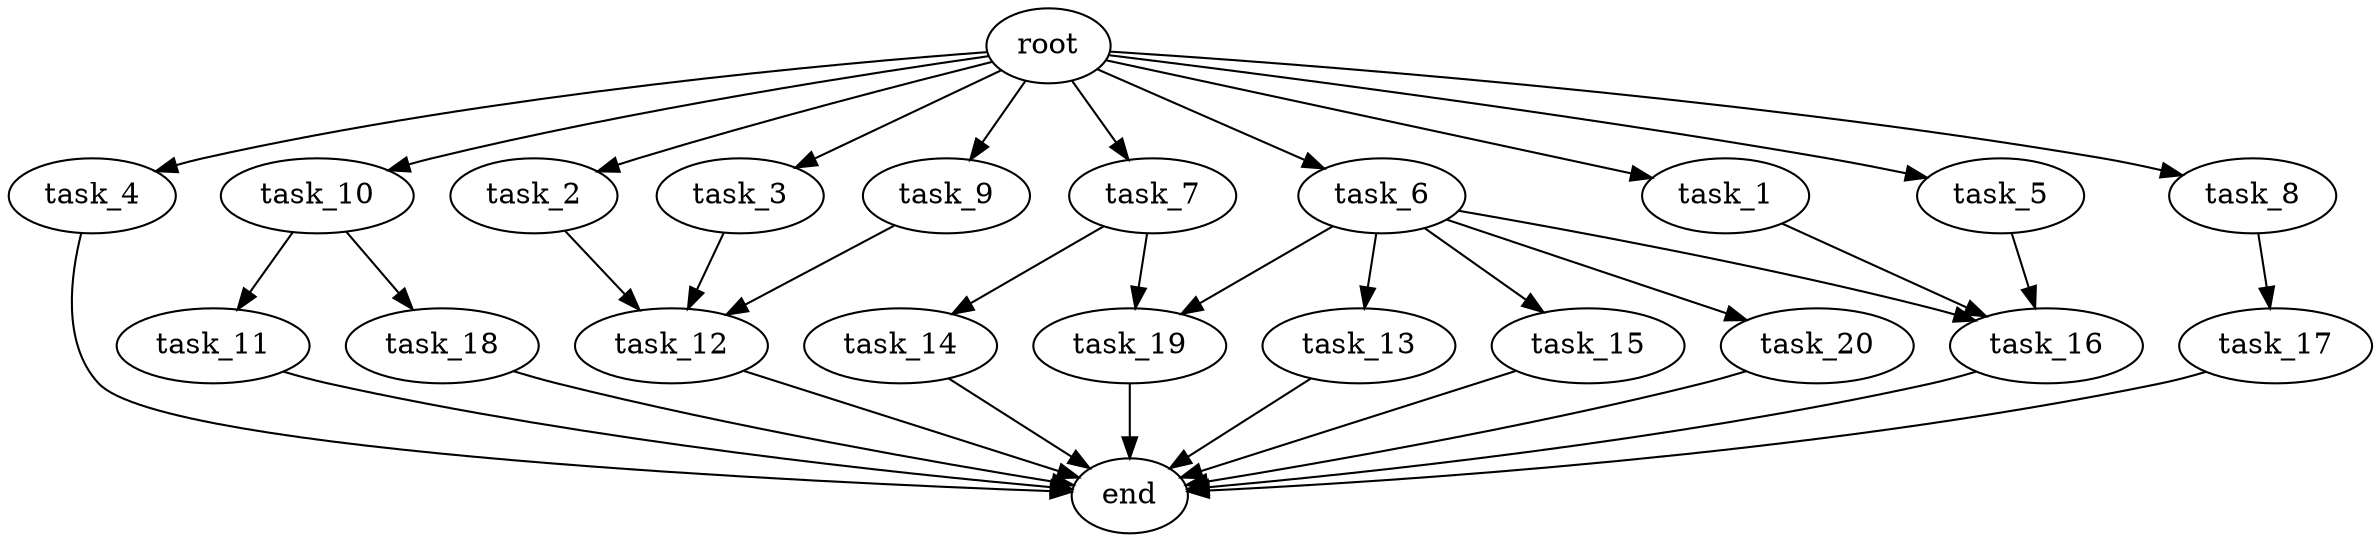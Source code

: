 digraph G {
  root [size="0.000000e+00"];
  task_1 [size="2.451103e+09"];
  task_2 [size="4.548953e+10"];
  task_3 [size="7.718578e+10"];
  task_4 [size="8.742116e+10"];
  task_5 [size="4.054198e+10"];
  task_6 [size="7.898797e+10"];
  task_7 [size="3.704834e+10"];
  task_8 [size="4.643494e+10"];
  task_9 [size="6.334390e+10"];
  task_10 [size="8.603966e+10"];
  task_11 [size="7.079152e+09"];
  task_12 [size="8.934451e+10"];
  task_13 [size="3.329728e+10"];
  task_14 [size="3.281090e+09"];
  task_15 [size="4.259597e+10"];
  task_16 [size="2.698624e+10"];
  task_17 [size="9.461009e+10"];
  task_18 [size="5.424809e+10"];
  task_19 [size="7.944993e+10"];
  task_20 [size="7.877131e+10"];
  end [size="0.000000e+00"];

  root -> task_1 [size="1.000000e-12"];
  root -> task_2 [size="1.000000e-12"];
  root -> task_3 [size="1.000000e-12"];
  root -> task_4 [size="1.000000e-12"];
  root -> task_5 [size="1.000000e-12"];
  root -> task_6 [size="1.000000e-12"];
  root -> task_7 [size="1.000000e-12"];
  root -> task_8 [size="1.000000e-12"];
  root -> task_9 [size="1.000000e-12"];
  root -> task_10 [size="1.000000e-12"];
  task_1 -> task_16 [size="8.995413e+07"];
  task_2 -> task_12 [size="2.978150e+08"];
  task_3 -> task_12 [size="2.978150e+08"];
  task_4 -> end [size="1.000000e-12"];
  task_5 -> task_16 [size="8.995413e+07"];
  task_6 -> task_13 [size="3.329728e+08"];
  task_6 -> task_15 [size="4.259597e+08"];
  task_6 -> task_16 [size="8.995413e+07"];
  task_6 -> task_19 [size="3.972497e+08"];
  task_6 -> task_20 [size="7.877131e+08"];
  task_7 -> task_14 [size="3.281090e+07"];
  task_7 -> task_19 [size="3.972497e+08"];
  task_8 -> task_17 [size="9.461009e+08"];
  task_9 -> task_12 [size="2.978150e+08"];
  task_10 -> task_11 [size="7.079152e+07"];
  task_10 -> task_18 [size="5.424809e+08"];
  task_11 -> end [size="1.000000e-12"];
  task_12 -> end [size="1.000000e-12"];
  task_13 -> end [size="1.000000e-12"];
  task_14 -> end [size="1.000000e-12"];
  task_15 -> end [size="1.000000e-12"];
  task_16 -> end [size="1.000000e-12"];
  task_17 -> end [size="1.000000e-12"];
  task_18 -> end [size="1.000000e-12"];
  task_19 -> end [size="1.000000e-12"];
  task_20 -> end [size="1.000000e-12"];
}
